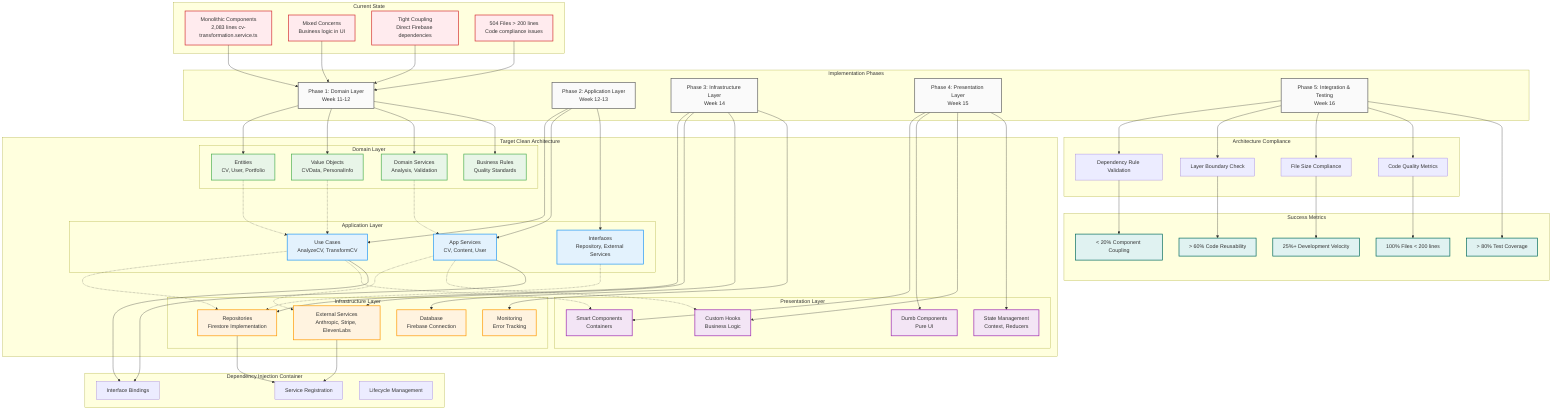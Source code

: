 graph TB
    %% Clean Architecture Implementation Flow Diagram
    %% Author: Gil Klainert
    %% Date: 2025-08-21
    
    subgraph "Current State"
        CS1[Monolithic Components<br/>2,083 lines cv-transformation.service.ts]
        CS2[Mixed Concerns<br/>Business logic in UI]
        CS3[Tight Coupling<br/>Direct Firebase dependencies]
        CS4[504 Files > 200 lines<br/>Code compliance issues]
    end
    
    subgraph "Target Clean Architecture"
        subgraph "Domain Layer"
            D1[Entities<br/>CV, User, Portfolio]
            D2[Value Objects<br/>CVData, PersonalInfo]
            D3[Domain Services<br/>Analysis, Validation]
            D4[Business Rules<br/>Quality Standards]
        end
        
        subgraph "Application Layer"
            A1[Use Cases<br/>AnalyzeCV, TransformCV]
            A2[App Services<br/>CV, Content, User]
            A3[Interfaces<br/>Repository, External Services]
        end
        
        subgraph "Infrastructure Layer"
            I1[Repositories<br/>Firestore Implementation]
            I2[External Services<br/>Anthropic, Stripe, ElevenLabs]
            I3[Database<br/>Firebase Connection]
            I4[Monitoring<br/>Error Tracking]
        end
        
        subgraph "Presentation Layer"
            P1[Smart Components<br/>Containers]
            P2[Dumb Components<br/>Pure UI]
            P3[Custom Hooks<br/>Business Logic]
            P4[State Management<br/>Context, Reducers]
        end
    end
    
    subgraph "Implementation Phases"
        Phase1[Phase 1: Domain Layer<br/>Week 11-12]
        Phase2[Phase 2: Application Layer<br/>Week 12-13]
        Phase3[Phase 3: Infrastructure Layer<br/>Week 14]
        Phase4[Phase 4: Presentation Layer<br/>Week 15]
        Phase5[Phase 5: Integration & Testing<br/>Week 16]
    end
    
    %% Implementation Flow
    CS1 --> Phase1
    CS2 --> Phase1
    CS3 --> Phase1
    CS4 --> Phase1
    
    Phase1 --> D1
    Phase1 --> D2
    Phase1 --> D3
    Phase1 --> D4
    
    Phase2 --> A1
    Phase2 --> A2
    Phase2 --> A3
    
    Phase3 --> I1
    Phase3 --> I2
    Phase3 --> I3
    Phase3 --> I4
    
    Phase4 --> P1
    Phase4 --> P2
    Phase4 --> P3
    Phase4 --> P4
    
    %% Dependencies (Clean Architecture Rules)
    D1 -.-> A1
    D2 -.-> A1
    D3 -.-> A2
    
    A1 -.-> I1
    A2 -.-> I2
    A3 -.-> I1
    
    A1 -.-> P1
    A2 -.-> P3
    
    %% Dependency Injection
    subgraph "Dependency Injection Container"
        DI1[Service Registration]
        DI2[Interface Bindings]
        DI3[Lifecycle Management]
    end
    
    I1 --> DI1
    I2 --> DI1
    A1 --> DI2
    A2 --> DI2
    
    %% Architecture Validation
    subgraph "Architecture Compliance"
        AC1[Dependency Rule Validation]
        AC2[Layer Boundary Check]
        AC3[File Size Compliance]
        AC4[Code Quality Metrics]
    end
    
    Phase5 --> AC1
    Phase5 --> AC2
    Phase5 --> AC3
    Phase5 --> AC4
    
    %% Success Metrics
    subgraph "Success Metrics"
        SM1[< 20% Component Coupling]
        SM2[> 60% Code Reusability]
        SM3[25%+ Development Velocity]
        SM4[100% Files < 200 lines]
        SM5[> 80% Test Coverage]
    end
    
    AC1 --> SM1
    AC2 --> SM2
    AC3 --> SM3
    AC4 --> SM4
    Phase5 --> SM5
    
    %% Styling
    classDef currentState fill:#ffebee,stroke:#d32f2f,stroke-width:2px
    classDef domainLayer fill:#e8f5e8,stroke:#4caf50,stroke-width:2px
    classDef applicationLayer fill:#e3f2fd,stroke:#2196f3,stroke-width:2px
    classDef infrastructureLayer fill:#fff3e0,stroke:#ff9800,stroke-width:2px
    classDef presentationLayer fill:#f3e5f5,stroke:#9c27b0,stroke-width:2px
    classDef phases fill:#fafafa,stroke:#616161,stroke-width:2px
    classDef metrics fill:#e0f2f1,stroke:#00695c,stroke-width:2px
    
    class CS1,CS2,CS3,CS4 currentState
    class D1,D2,D3,D4 domainLayer
    class A1,A2,A3 applicationLayer
    class I1,I2,I3,I4 infrastructureLayer
    class P1,P2,P3,P4 presentationLayer
    class Phase1,Phase2,Phase3,Phase4,Phase5 phases
    class SM1,SM2,SM3,SM4,SM5 metrics